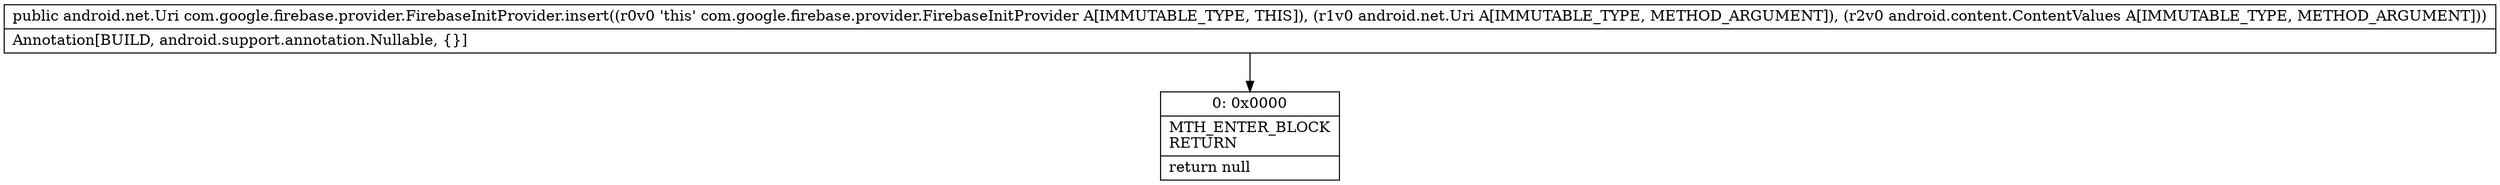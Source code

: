 digraph "CFG forcom.google.firebase.provider.FirebaseInitProvider.insert(Landroid\/net\/Uri;Landroid\/content\/ContentValues;)Landroid\/net\/Uri;" {
Node_0 [shape=record,label="{0\:\ 0x0000|MTH_ENTER_BLOCK\lRETURN\l|return null\l}"];
MethodNode[shape=record,label="{public android.net.Uri com.google.firebase.provider.FirebaseInitProvider.insert((r0v0 'this' com.google.firebase.provider.FirebaseInitProvider A[IMMUTABLE_TYPE, THIS]), (r1v0 android.net.Uri A[IMMUTABLE_TYPE, METHOD_ARGUMENT]), (r2v0 android.content.ContentValues A[IMMUTABLE_TYPE, METHOD_ARGUMENT]))  | Annotation[BUILD, android.support.annotation.Nullable, \{\}]\l}"];
MethodNode -> Node_0;
}

